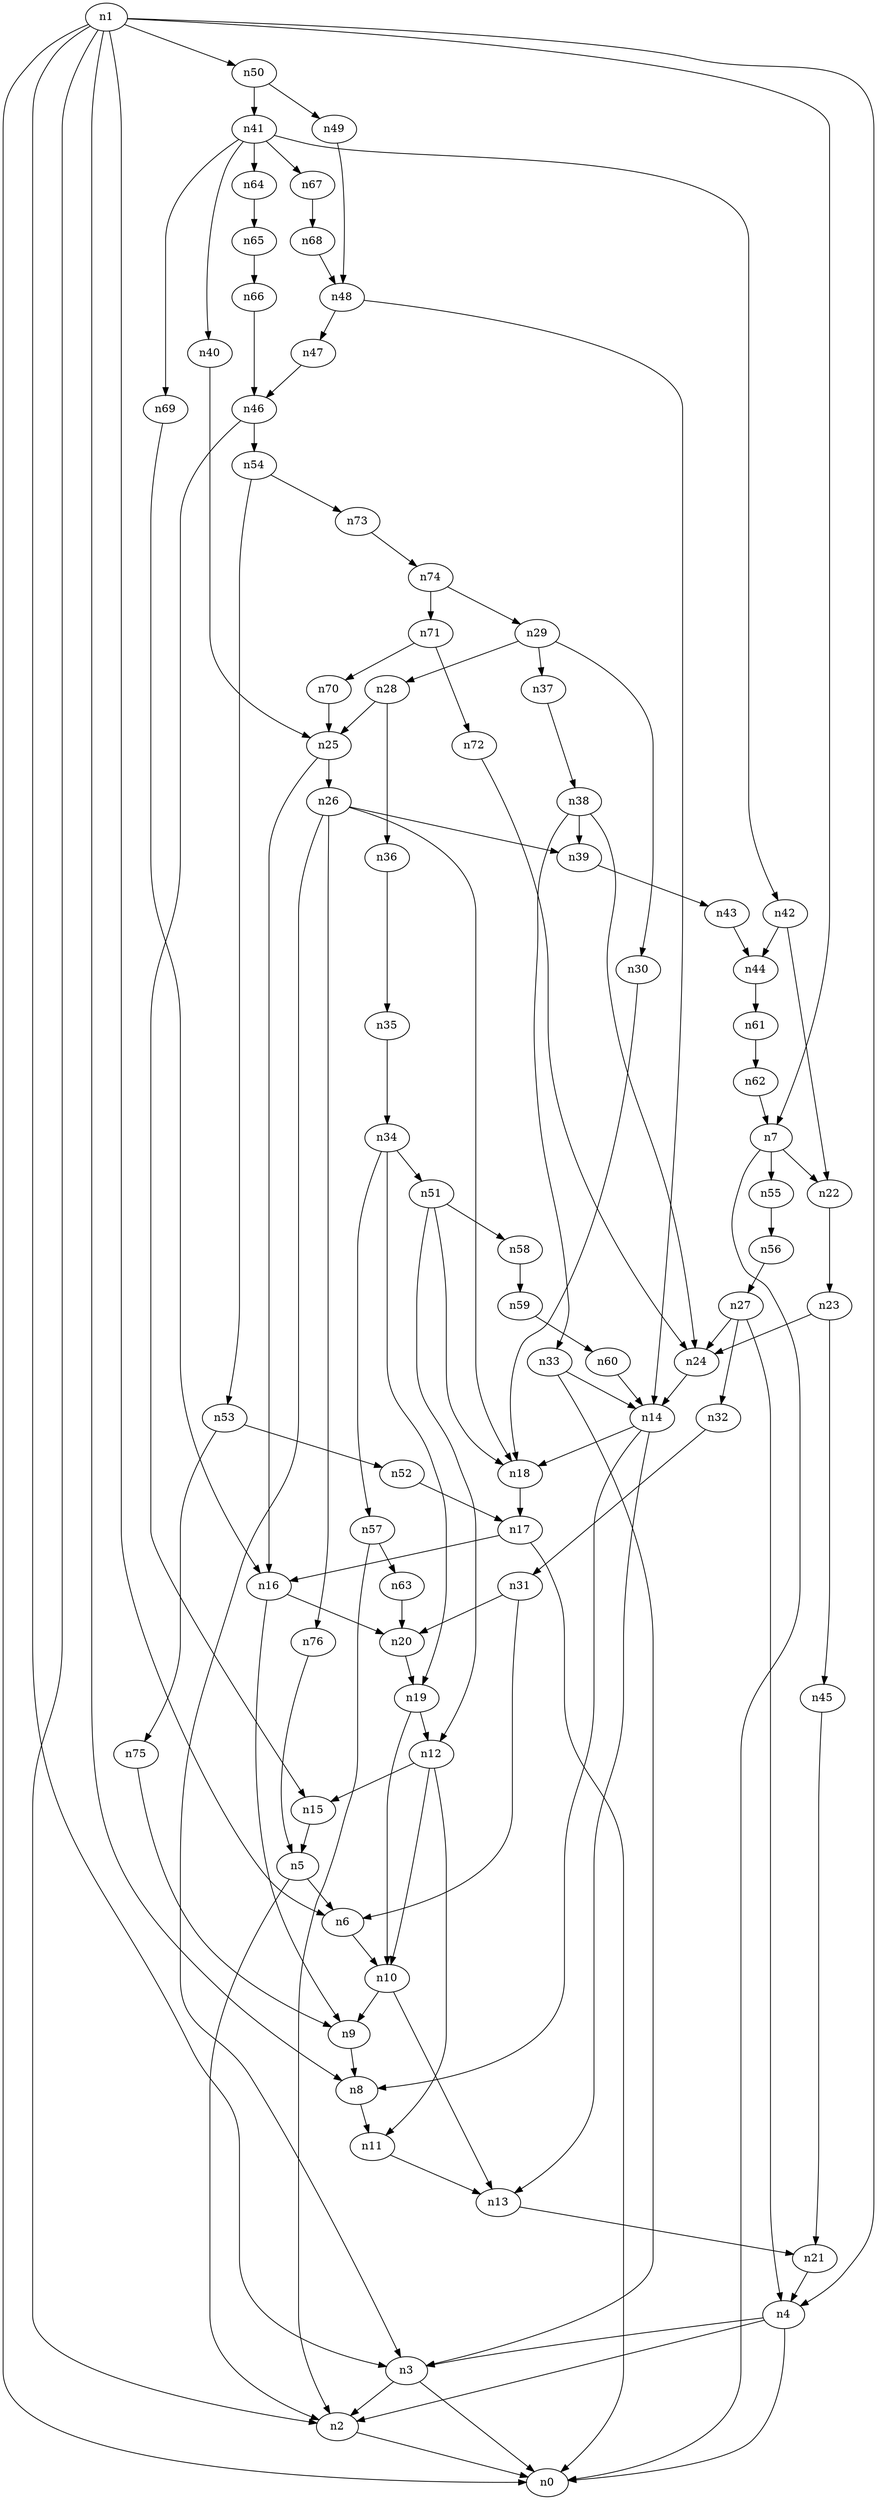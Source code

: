 digraph G {
	n1 -> n0	 [_graphml_id=e0];
	n1 -> n2	 [_graphml_id=e1];
	n1 -> n3	 [_graphml_id=e6];
	n1 -> n4	 [_graphml_id=e9];
	n1 -> n6	 [_graphml_id=e12];
	n1 -> n7	 [_graphml_id=e14];
	n1 -> n8	 [_graphml_id=e15];
	n1 -> n50	 [_graphml_id=e115];
	n2 -> n0	 [_graphml_id=e5];
	n3 -> n0	 [_graphml_id=e8];
	n3 -> n2	 [_graphml_id=e2];
	n4 -> n0	 [_graphml_id=e4];
	n4 -> n2	 [_graphml_id=e7];
	n4 -> n3	 [_graphml_id=e3];
	n5 -> n2	 [_graphml_id=e10];
	n5 -> n6	 [_graphml_id=e11];
	n6 -> n10	 [_graphml_id=e18];
	n7 -> n0	 [_graphml_id=e13];
	n7 -> n22	 [_graphml_id=e37];
	n7 -> n55	 [_graphml_id=e90];
	n8 -> n11	 [_graphml_id=e19];
	n9 -> n8	 [_graphml_id=e16];
	n10 -> n9	 [_graphml_id=e17];
	n10 -> n13	 [_graphml_id=e36];
	n11 -> n13	 [_graphml_id=e22];
	n12 -> n10	 [_graphml_id=e21];
	n12 -> n11	 [_graphml_id=e20];
	n12 -> n15	 [_graphml_id=e25];
	n13 -> n21	 [_graphml_id=e35];
	n14 -> n8	 [_graphml_id=e24];
	n14 -> n13	 [_graphml_id=e23];
	n14 -> n18	 [_graphml_id=e30];
	n15 -> n5	 [_graphml_id=e26];
	n16 -> n9	 [_graphml_id=e27];
	n16 -> n20	 [_graphml_id=e33];
	n17 -> n0	 [_graphml_id=e95];
	n17 -> n16	 [_graphml_id=e28];
	n18 -> n17	 [_graphml_id=e29];
	n19 -> n10	 [_graphml_id=e31];
	n19 -> n12	 [_graphml_id=e56];
	n20 -> n19	 [_graphml_id=e32];
	n21 -> n4	 [_graphml_id=e34];
	n22 -> n23	 [_graphml_id=e38];
	n23 -> n24	 [_graphml_id=e39];
	n23 -> n45	 [_graphml_id=e74];
	n24 -> n14	 [_graphml_id=e40];
	n25 -> n16	 [_graphml_id=e41];
	n25 -> n26	 [_graphml_id=e42];
	n26 -> n3	 [_graphml_id=e46];
	n26 -> n18	 [_graphml_id=e43];
	n26 -> n39	 [_graphml_id=e64];
	n26 -> n76	 [_graphml_id=e127];
	n27 -> n4	 [_graphml_id=e45];
	n27 -> n24	 [_graphml_id=e44];
	n27 -> n32	 [_graphml_id=e53];
	n28 -> n25	 [_graphml_id=e47];
	n28 -> n36	 [_graphml_id=e60];
	n29 -> n28	 [_graphml_id=e48];
	n29 -> n30	 [_graphml_id=e49];
	n29 -> n37	 [_graphml_id=e61];
	n30 -> n18	 [_graphml_id=e50];
	n31 -> n6	 [_graphml_id=e85];
	n31 -> n20	 [_graphml_id=e51];
	n32 -> n31	 [_graphml_id=e52];
	n33 -> n3	 [_graphml_id=e55];
	n33 -> n14	 [_graphml_id=e54];
	n34 -> n19	 [_graphml_id=e57];
	n34 -> n51	 [_graphml_id=e105];
	n34 -> n57	 [_graphml_id=e93];
	n35 -> n34	 [_graphml_id=e58];
	n36 -> n35	 [_graphml_id=e59];
	n37 -> n38	 [_graphml_id=e62];
	n38 -> n24	 [_graphml_id=e63];
	n38 -> n33	 [_graphml_id=e75];
	n38 -> n39	 [_graphml_id=e65];
	n39 -> n43	 [_graphml_id=e70];
	n40 -> n25	 [_graphml_id=e66];
	n41 -> n40	 [_graphml_id=e67];
	n41 -> n42	 [_graphml_id=e68];
	n41 -> n64	 [_graphml_id=e106];
	n41 -> n67	 [_graphml_id=e110];
	n41 -> n69	 [_graphml_id=e114];
	n42 -> n22	 [_graphml_id=e69];
	n42 -> n44	 [_graphml_id=e72];
	n43 -> n44	 [_graphml_id=e71];
	n44 -> n61	 [_graphml_id=e100];
	n45 -> n21	 [_graphml_id=e73];
	n46 -> n15	 [_graphml_id=e76];
	n46 -> n54	 [_graphml_id=e89];
	n47 -> n46	 [_graphml_id=e77];
	n48 -> n14	 [_graphml_id=e79];
	n48 -> n47	 [_graphml_id=e78];
	n49 -> n48	 [_graphml_id=e80];
	n50 -> n41	 [_graphml_id=e82];
	n50 -> n49	 [_graphml_id=e81];
	n51 -> n12	 [_graphml_id=e83];
	n51 -> n18	 [_graphml_id=e84];
	n51 -> n58	 [_graphml_id=e96];
	n52 -> n17	 [_graphml_id=e86];
	n53 -> n52	 [_graphml_id=e87];
	n53 -> n75	 [_graphml_id=e124];
	n54 -> n53	 [_graphml_id=e88];
	n54 -> n73	 [_graphml_id=e120];
	n55 -> n56	 [_graphml_id=e91];
	n56 -> n27	 [_graphml_id=e92];
	n57 -> n2	 [_graphml_id=e94];
	n57 -> n63	 [_graphml_id=e104];
	n58 -> n59	 [_graphml_id=e97];
	n59 -> n60	 [_graphml_id=e98];
	n60 -> n14	 [_graphml_id=e99];
	n61 -> n62	 [_graphml_id=e101];
	n62 -> n7	 [_graphml_id=e102];
	n63 -> n20	 [_graphml_id=e103];
	n64 -> n65	 [_graphml_id=e107];
	n65 -> n66	 [_graphml_id=e108];
	n66 -> n46	 [_graphml_id=e109];
	n67 -> n68	 [_graphml_id=e111];
	n68 -> n48	 [_graphml_id=e112];
	n69 -> n16	 [_graphml_id=e113];
	n70 -> n25	 [_graphml_id=e116];
	n71 -> n70	 [_graphml_id=e117];
	n71 -> n72	 [_graphml_id=e118];
	n72 -> n24	 [_graphml_id=e119];
	n73 -> n74	 [_graphml_id=e121];
	n74 -> n29	 [_graphml_id=e122];
	n74 -> n71	 [_graphml_id=e125];
	n75 -> n9	 [_graphml_id=e123];
	n76 -> n5	 [_graphml_id=e126];
}
